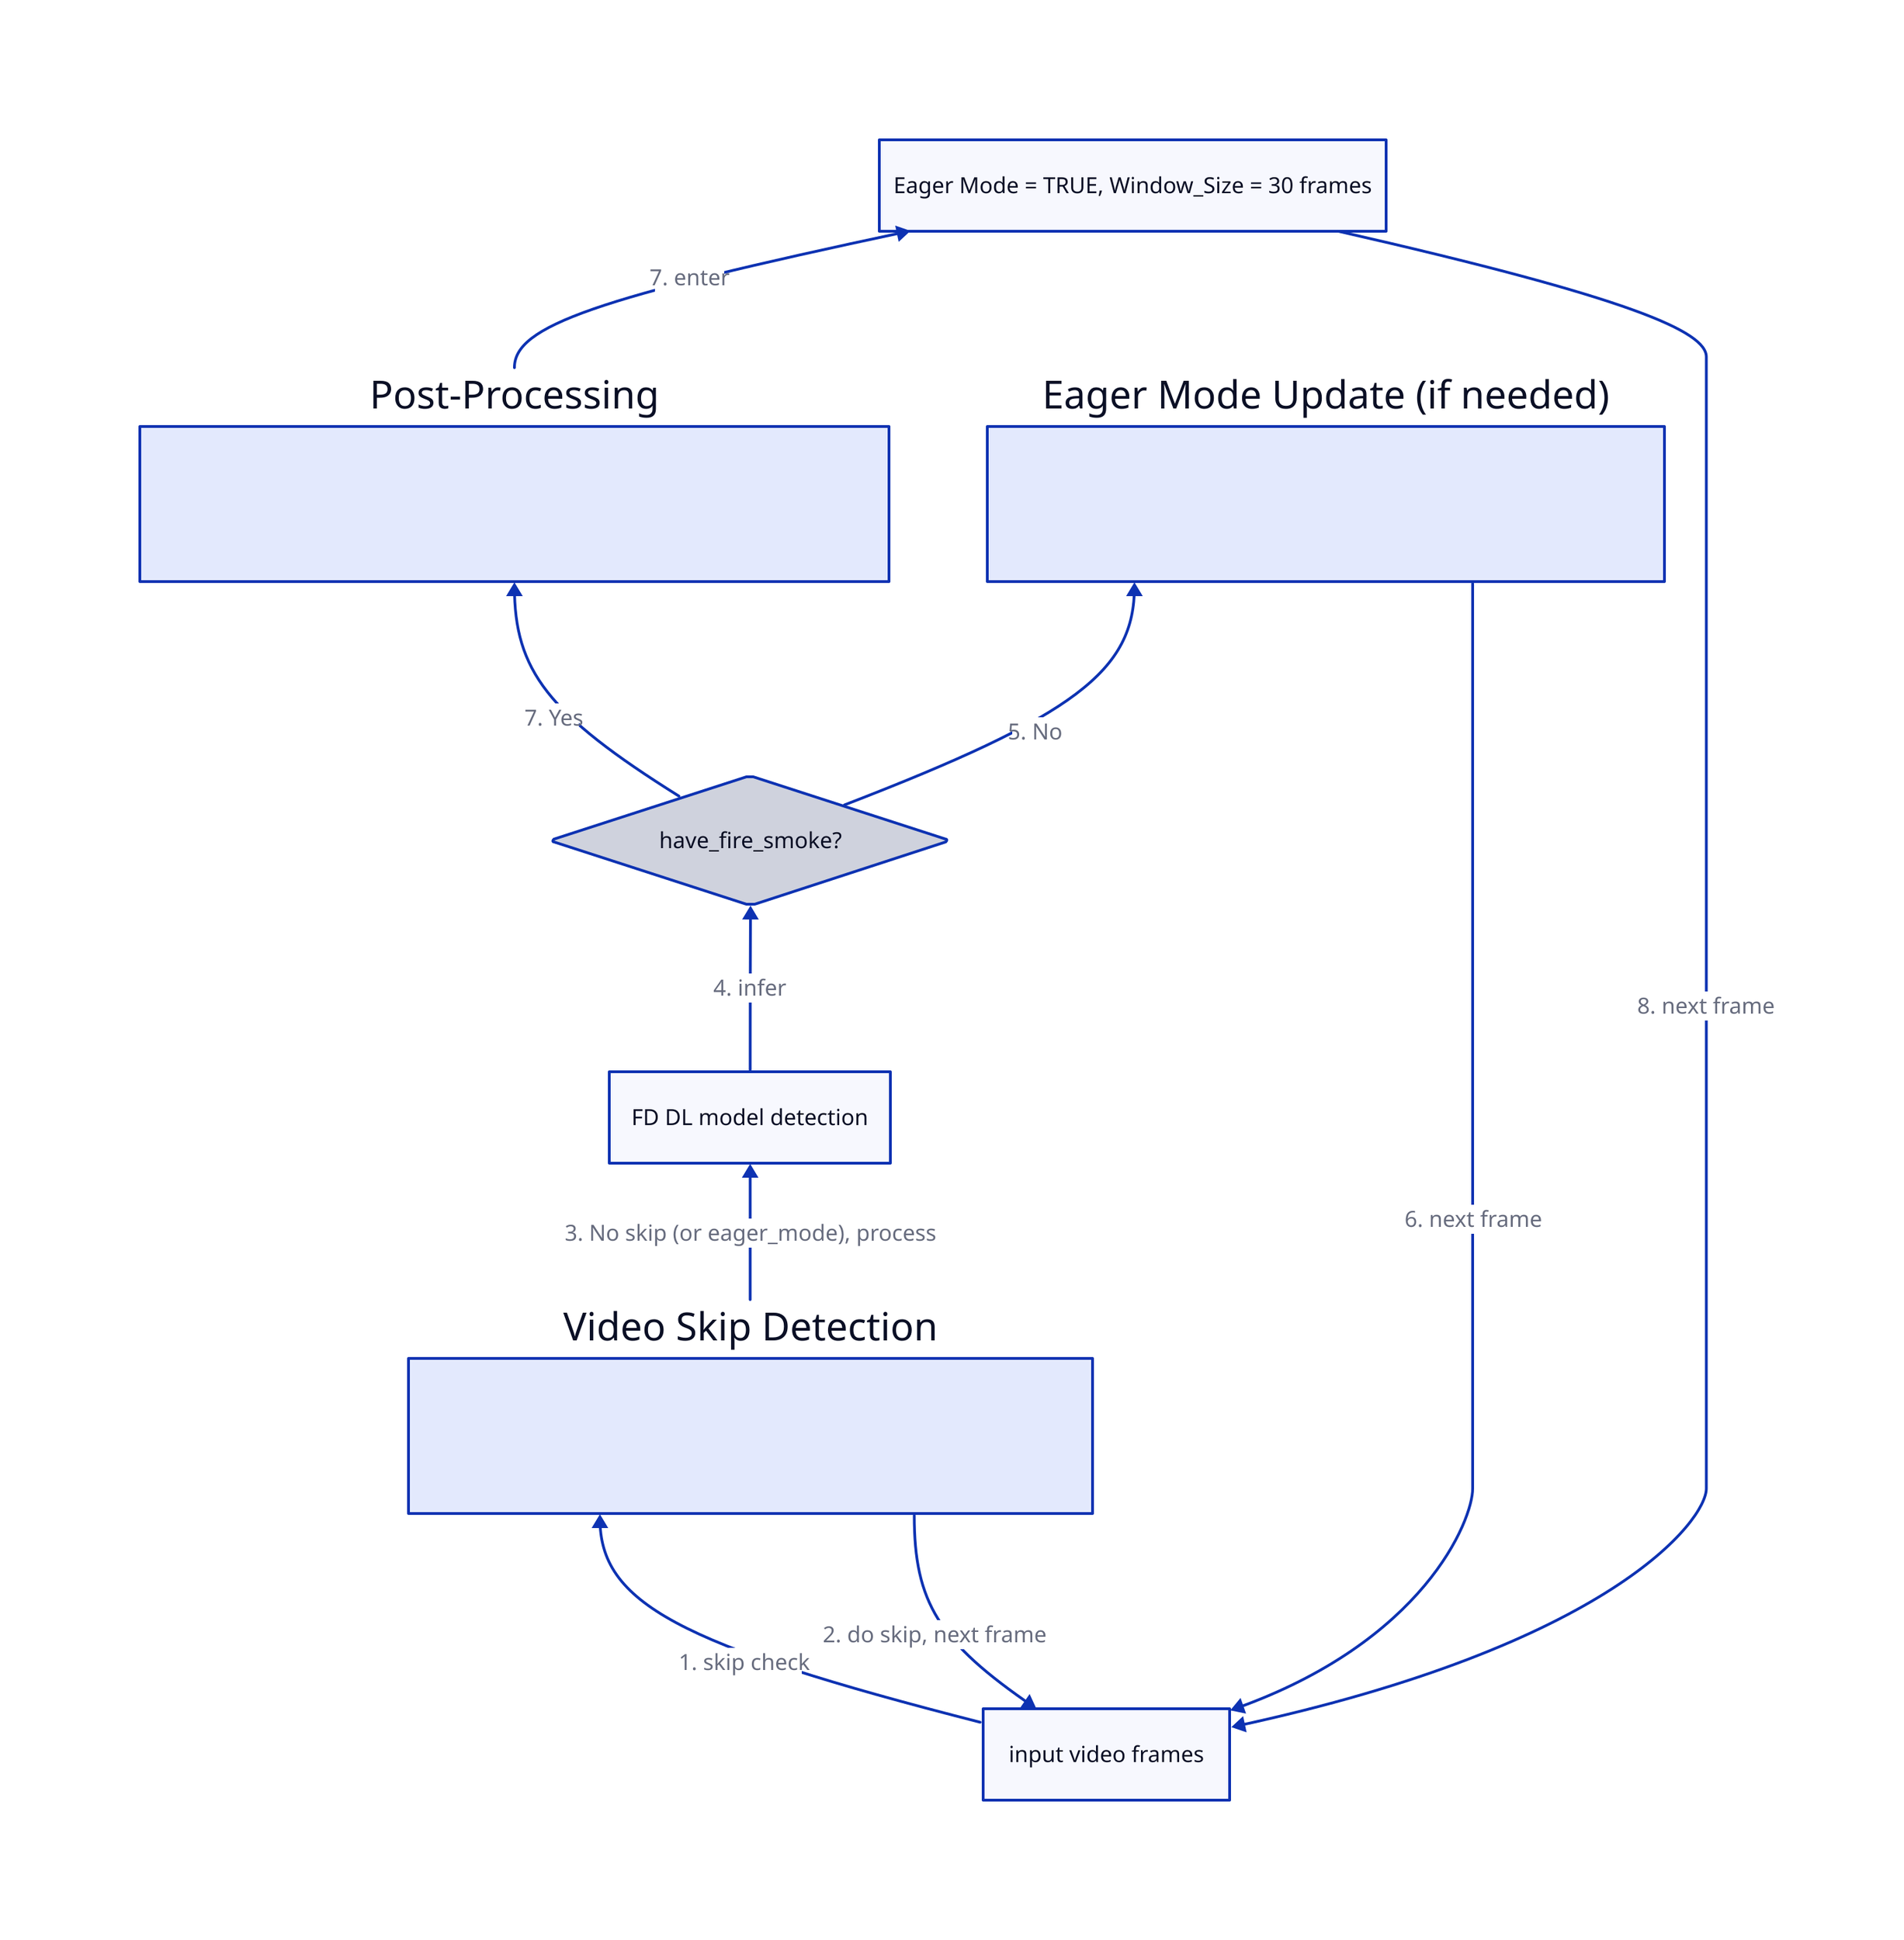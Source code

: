 vars: {
  d2-config: {
    layout-engine: elk
    theme-id: 300
  }
}
direction: up

input: input video frames

skip_chk: Video Skip Detection
skip_chk.task: |`
    + check if frame should **be skipped**, e.g., based on motion etc.
    + if `eager_mode` is `TRUE`, SKIP must be `FALSE`
`|
infer: FD DL model detection
pos: Post-Processing
infer_check: have_fire_smoke? {shape: diamond}

pos.task: |`
    + filter out false fire detection (e.g., base on motion)
    + use the raw input res OR the input of DL model? for post-processing
`|

eager_mode: Eager Mode = TRUE, Window_Size = 30 frames
eager_mode_update: Eager Mode Update (if needed)
eager_mode_update.task: |`
    + number of `no fire` frames >= Eager Mode  Window_Size?
    + if yes, set Eager Mode = FALSE
`|

input ->  skip_chk: 1. skip check
skip_chk -> input: 2. do skip, next frame
skip_chk -> infer: 3. No skip (or eager_mode), process
infer -> infer_check: 4. infer
infer_check -> eager_mode_update: 5. No
eager_mode_update -> input: 6. next frame
infer_check -> pos: 7. Yes

pos -> eager_mode: 7. enter
eager_mode -> input: 8. next frame
